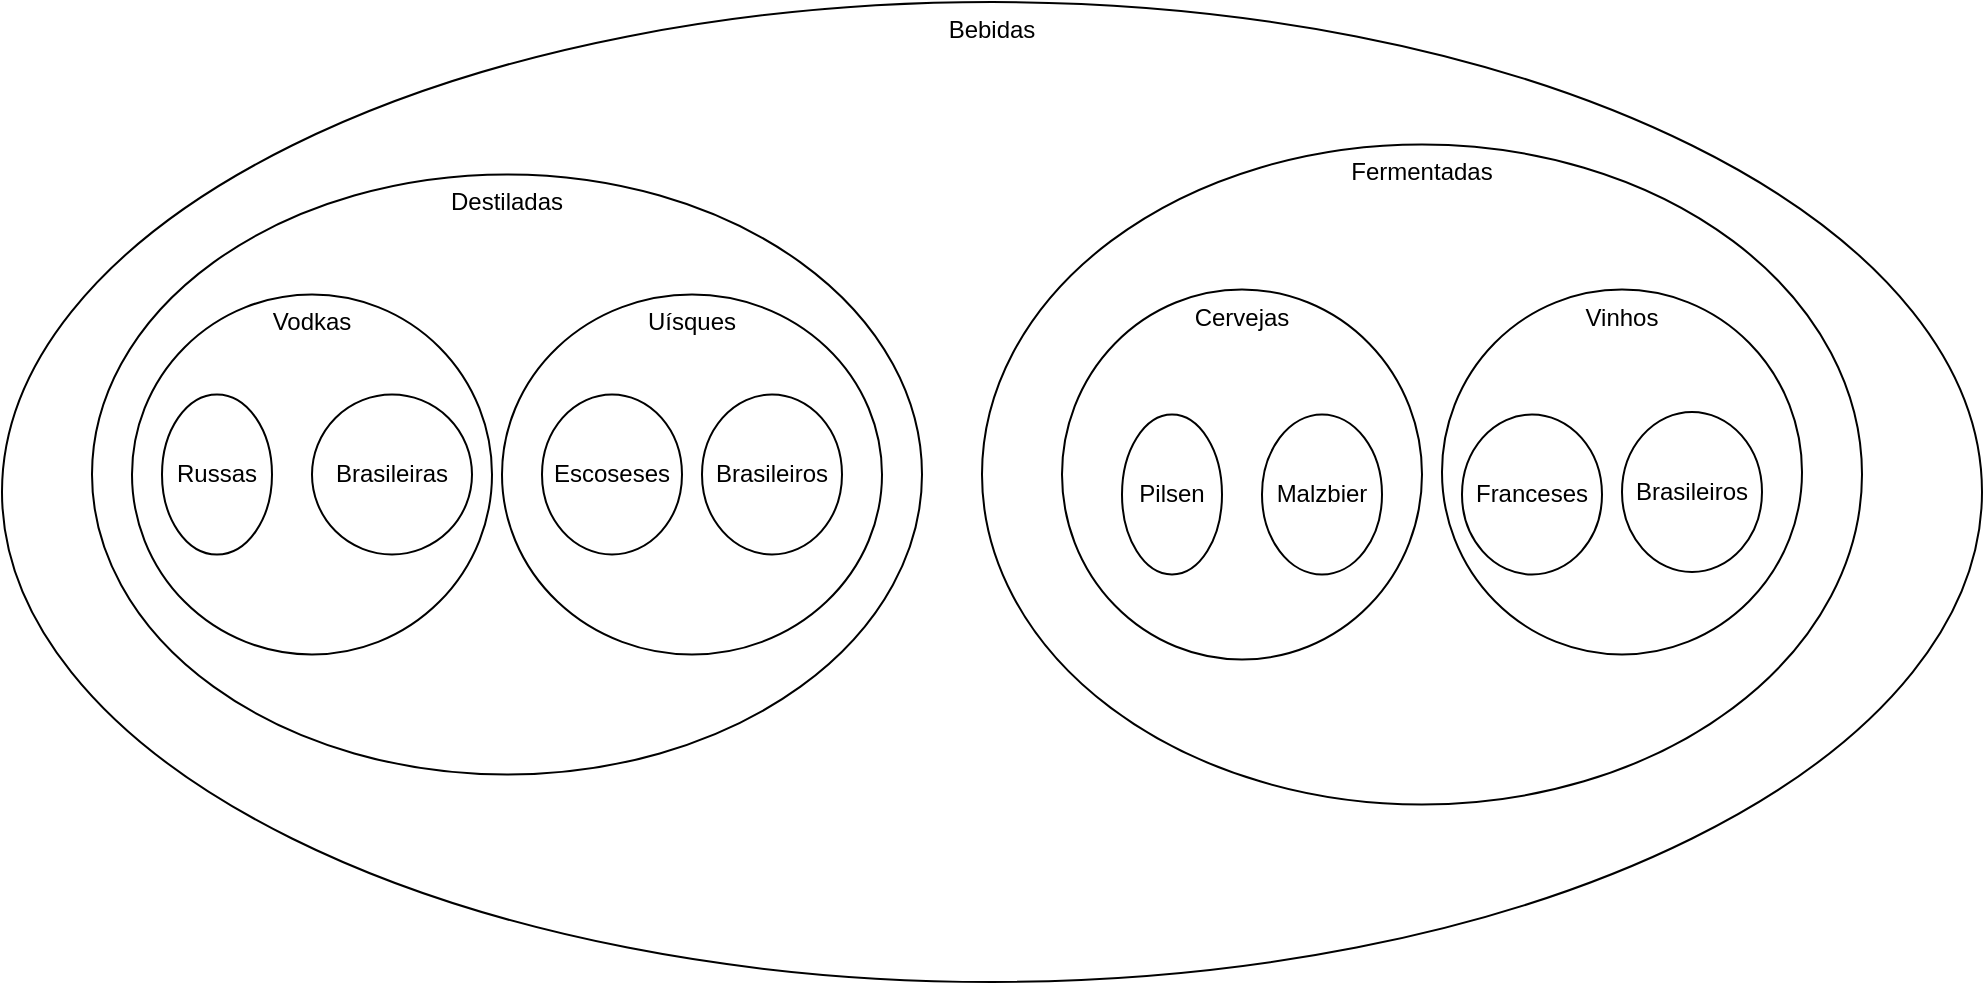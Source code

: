 <mxfile version="13.3.9" type="device"><diagram id="jascTpFF7xoE-oWvl8t2" name="Page-1"><mxGraphModel dx="1327" dy="777" grid="1" gridSize="10" guides="1" tooltips="1" connect="1" arrows="1" fold="1" page="1" pageScale="1" pageWidth="850" pageHeight="1100" math="0" shadow="0"><root><mxCell id="0"/><mxCell id="1" parent="0"/><mxCell id="w5H8cs4u8PtZywAm4lCz-1" value="Bebidas" style="ellipse;whiteSpace=wrap;html=1;labelPosition=center;verticalLabelPosition=middle;align=center;verticalAlign=top;" vertex="1" parent="1"><mxGeometry x="40" y="30" width="990" height="490" as="geometry"/></mxCell><mxCell id="w5H8cs4u8PtZywAm4lCz-7" value="Destiladas" style="ellipse;whiteSpace=wrap;html=1;verticalAlign=top;" vertex="1" parent="1"><mxGeometry x="85" y="116.25" width="415" height="300" as="geometry"/></mxCell><mxCell id="w5H8cs4u8PtZywAm4lCz-8" value="Vodkas" style="ellipse;whiteSpace=wrap;html=1;verticalAlign=top;" vertex="1" parent="1"><mxGeometry x="105" y="176.25" width="180" height="180" as="geometry"/></mxCell><mxCell id="w5H8cs4u8PtZywAm4lCz-9" value="Russas" style="ellipse;whiteSpace=wrap;html=1;" vertex="1" parent="1"><mxGeometry x="120" y="226.25" width="55" height="80" as="geometry"/></mxCell><mxCell id="w5H8cs4u8PtZywAm4lCz-10" value="Brasileiras" style="ellipse;whiteSpace=wrap;html=1;" vertex="1" parent="1"><mxGeometry x="195" y="226.25" width="80" height="80" as="geometry"/></mxCell><mxCell id="w5H8cs4u8PtZywAm4lCz-11" value="Fermentadas" style="ellipse;whiteSpace=wrap;html=1;verticalAlign=top;" vertex="1" parent="1"><mxGeometry x="530" y="101.25" width="440" height="330" as="geometry"/></mxCell><mxCell id="w5H8cs4u8PtZywAm4lCz-12" value="Cervejas" style="ellipse;whiteSpace=wrap;html=1;verticalAlign=top;" vertex="1" parent="1"><mxGeometry x="570" y="173.75" width="180" height="185" as="geometry"/></mxCell><mxCell id="w5H8cs4u8PtZywAm4lCz-13" value="Vinhos" style="ellipse;whiteSpace=wrap;html=1;verticalAlign=top;" vertex="1" parent="1"><mxGeometry x="760" y="173.75" width="180" height="182.5" as="geometry"/></mxCell><mxCell id="w5H8cs4u8PtZywAm4lCz-14" value="Pilsen" style="ellipse;whiteSpace=wrap;html=1;" vertex="1" parent="1"><mxGeometry x="600" y="236.25" width="50" height="80" as="geometry"/></mxCell><mxCell id="w5H8cs4u8PtZywAm4lCz-16" value="Malzbier" style="ellipse;whiteSpace=wrap;html=1;" vertex="1" parent="1"><mxGeometry x="670" y="236.25" width="60" height="80" as="geometry"/></mxCell><mxCell id="w5H8cs4u8PtZywAm4lCz-17" value="Uísques" style="ellipse;whiteSpace=wrap;html=1;verticalAlign=top;" vertex="1" parent="1"><mxGeometry x="290" y="176.25" width="190" height="180" as="geometry"/></mxCell><mxCell id="w5H8cs4u8PtZywAm4lCz-18" value="Brasileiros" style="ellipse;whiteSpace=wrap;html=1;" vertex="1" parent="1"><mxGeometry x="390" y="226.25" width="70" height="80" as="geometry"/></mxCell><mxCell id="w5H8cs4u8PtZywAm4lCz-19" value="Escoseses" style="ellipse;whiteSpace=wrap;html=1;" vertex="1" parent="1"><mxGeometry x="310" y="226.25" width="70" height="80" as="geometry"/></mxCell><mxCell id="w5H8cs4u8PtZywAm4lCz-20" value="Franceses" style="ellipse;whiteSpace=wrap;html=1;" vertex="1" parent="1"><mxGeometry x="770" y="236.25" width="70" height="80" as="geometry"/></mxCell><mxCell id="w5H8cs4u8PtZywAm4lCz-21" value="Brasileiros" style="ellipse;whiteSpace=wrap;html=1;" vertex="1" parent="1"><mxGeometry x="850" y="235" width="70" height="80" as="geometry"/></mxCell></root></mxGraphModel></diagram></mxfile>